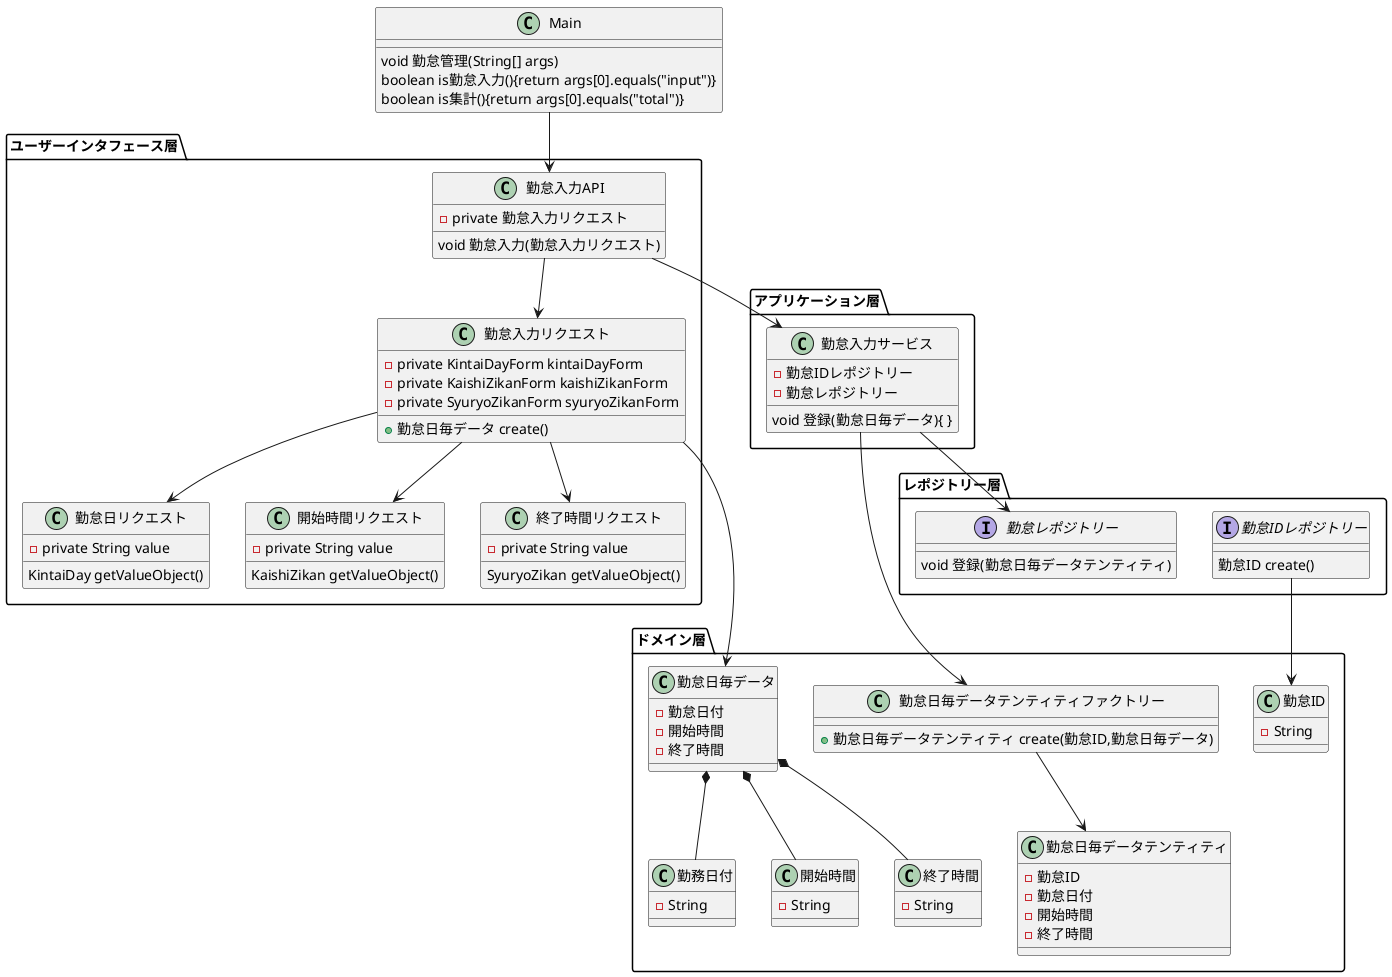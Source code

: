 @startuml


class Main {
  void 勤怠管理(String[] args)
  boolean is勤怠入力(){return args[0].equals("input")}
  boolean is集計(){return args[0].equals("total")}
}

package ユーザーインタフェース層 <<Folder>> {
 Main --> 勤怠入力API
 勤怠入力API -->  勤怠入力リクエスト
 勤怠入力リクエスト -->  勤怠日リクエスト
 勤怠入力リクエスト -->  開始時間リクエスト
 勤怠入力リクエスト -->  終了時間リクエスト

class 勤怠入力API {
  -private 勤怠入力リクエスト
  void 勤怠入力(勤怠入力リクエスト)
 }

class 勤怠入力リクエスト {
  -private KintaiDayForm kintaiDayForm
  -private KaishiZikanForm kaishiZikanForm
  -private SyuryoZikanForm syuryoZikanForm
  +勤怠日毎データ create()
 }

class 勤怠日リクエスト {
  -private String value
  KintaiDay getValueObject()
 }

class 開始時間リクエスト {
  -private String value
  KaishiZikan getValueObject()
 }

class 終了時間リクエスト {
  -private String value
  SyuryoZikan getValueObject()
 }

}


package アプリケーション層 <<Folder>> {
勤怠入力API --> 勤怠入力サービス
class 勤怠入力サービス {
  -勤怠IDレポジトリー
  -勤怠レポジトリー
  void 登録(勤怠日毎データ){ }

 }

}

package ドメイン層 <<Folder>> {
  勤怠日毎データ *-- 勤務日付
  勤怠日毎データ *-- 開始時間
  勤怠日毎データ *-- 終了時間
  勤怠入力リクエスト -->  勤怠日毎データ
  勤怠入力サービス --> 勤怠日毎データテンティティファクトリー


class 勤怠日毎データテンティティファクトリー {
  +勤怠日毎データテンティティ create(勤怠ID,勤怠日毎データ)

}

class 勤怠日毎データ {
  -勤怠日付
  -開始時間
  -終了時間
}

class 勤怠日毎データテンティティ {
  -勤怠ID
  -勤怠日付
  -開始時間
  -終了時間
}

class 勤怠ID {
  -String
 }

class 勤務日付 {
  -String
 }

class 開始時間 {
  -String
 }

class 終了時間 {
  -String
 }

}

package レポジトリー層 <<Folder>> {
勤怠IDレポジトリー --> 勤怠ID
勤怠日毎データテンティティファクトリー --> 勤怠日毎データテンティティ
勤怠入力サービス --> 勤怠レポジトリー


interface 勤怠レポジトリー
勤怠レポジトリー : void 登録(勤怠日毎データテンティティ)

interface 勤怠IDレポジトリー
勤怠IDレポジトリー : 勤怠ID create()
}

@enduml